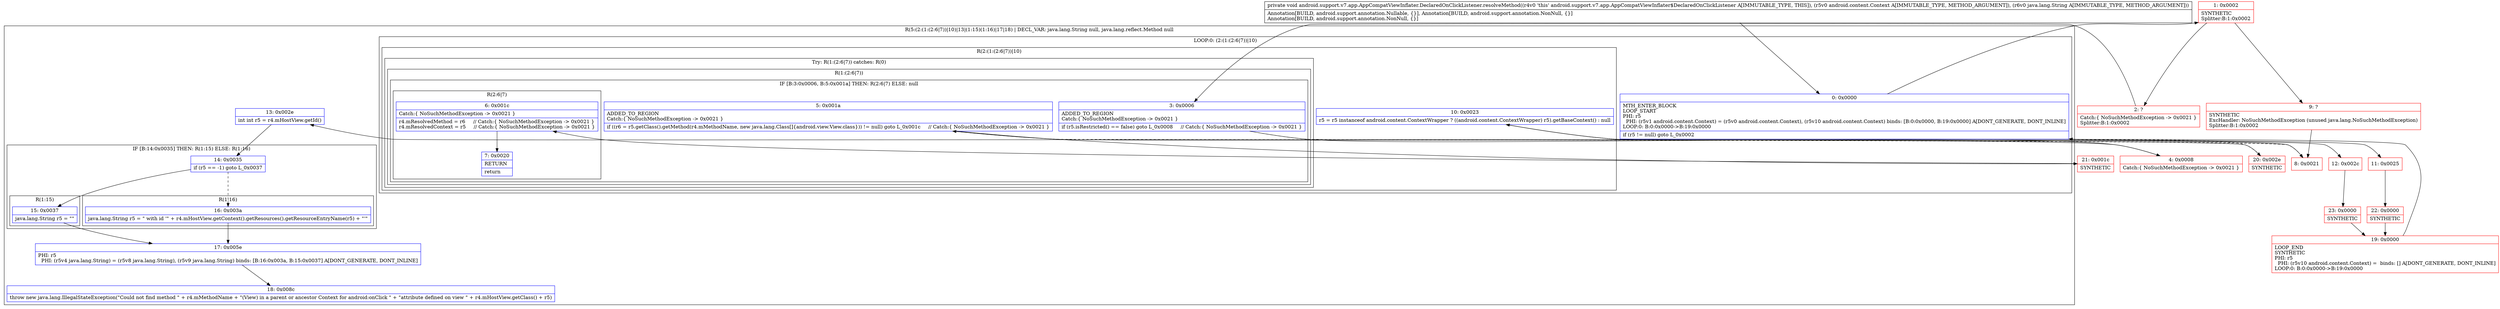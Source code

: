digraph "CFG forandroid.support.v7.app.AppCompatViewInflater.DeclaredOnClickListener.resolveMethod(Landroid\/content\/Context;Ljava\/lang\/String;)V" {
subgraph cluster_Region_1491586770 {
label = "R(5:(2:(1:(2:6|7))|10)|13|(1:15)(1:16)|17|18) | DECL_VAR: java.lang.String null, java.lang.reflect.Method null\l";
node [shape=record,color=blue];
subgraph cluster_LoopRegion_1565176629 {
label = "LOOP:0: (2:(1:(2:6|7))|10)";
node [shape=record,color=blue];
Node_0 [shape=record,label="{0\:\ 0x0000|MTH_ENTER_BLOCK\lLOOP_START\lPHI: r5 \l  PHI: (r5v1 android.content.Context) = (r5v0 android.content.Context), (r5v10 android.content.Context) binds: [B:0:0x0000, B:19:0x0000] A[DONT_GENERATE, DONT_INLINE]\lLOOP:0: B:0:0x0000\-\>B:19:0x0000\l|if (r5 != null) goto L_0x0002\l}"];
subgraph cluster_Region_128331020 {
label = "R(2:(1:(2:6|7))|10)";
node [shape=record,color=blue];
subgraph cluster_TryCatchRegion_1928971305 {
label = "Try: R(1:(2:6|7)) catches: R(0)";
node [shape=record,color=blue];
subgraph cluster_Region_2087027577 {
label = "R(1:(2:6|7))";
node [shape=record,color=blue];
subgraph cluster_IfRegion_1950242011 {
label = "IF [B:3:0x0006, B:5:0x001a] THEN: R(2:6|7) ELSE: null";
node [shape=record,color=blue];
Node_3 [shape=record,label="{3\:\ 0x0006|ADDED_TO_REGION\lCatch:\{ NoSuchMethodException \-\> 0x0021 \}\l|if (r5.isRestricted() == false) goto L_0x0008     \/\/ Catch:\{ NoSuchMethodException \-\> 0x0021 \}\l}"];
Node_5 [shape=record,label="{5\:\ 0x001a|ADDED_TO_REGION\lCatch:\{ NoSuchMethodException \-\> 0x0021 \}\l|if ((r6 = r5.getClass().getMethod(r4.mMethodName, new java.lang.Class[]\{android.view.View.class\})) != null) goto L_0x001c     \/\/ Catch:\{ NoSuchMethodException \-\> 0x0021 \}\l}"];
subgraph cluster_Region_1111939357 {
label = "R(2:6|7)";
node [shape=record,color=blue];
Node_6 [shape=record,label="{6\:\ 0x001c|Catch:\{ NoSuchMethodException \-\> 0x0021 \}\l|r4.mResolvedMethod = r6     \/\/ Catch:\{ NoSuchMethodException \-\> 0x0021 \}\lr4.mResolvedContext = r5     \/\/ Catch:\{ NoSuchMethodException \-\> 0x0021 \}\l}"];
Node_7 [shape=record,label="{7\:\ 0x0020|RETURN\l|return\l}"];
}
}
}
subgraph cluster_Region_2124584432 {
label = "R(0) | ExcHandler: NoSuchMethodException (unused java.lang.NoSuchMethodException)\l";
node [shape=record,color=blue];
}
}
Node_10 [shape=record,label="{10\:\ 0x0023|r5 = r5 instanceof android.content.ContextWrapper ? ((android.content.ContextWrapper) r5).getBaseContext() : null\l}"];
}
}
Node_13 [shape=record,label="{13\:\ 0x002e|int int r5 = r4.mHostView.getId()\l}"];
subgraph cluster_IfRegion_2068177666 {
label = "IF [B:14:0x0035] THEN: R(1:15) ELSE: R(1:16)";
node [shape=record,color=blue];
Node_14 [shape=record,label="{14\:\ 0x0035|if (r5 == \-1) goto L_0x0037\l}"];
subgraph cluster_Region_1957701848 {
label = "R(1:15)";
node [shape=record,color=blue];
Node_15 [shape=record,label="{15\:\ 0x0037|java.lang.String r5 = \"\"\l}"];
}
subgraph cluster_Region_1066374645 {
label = "R(1:16)";
node [shape=record,color=blue];
Node_16 [shape=record,label="{16\:\ 0x003a|java.lang.String r5 = \" with id '\" + r4.mHostView.getContext().getResources().getResourceEntryName(r5) + \"'\"\l}"];
}
}
Node_17 [shape=record,label="{17\:\ 0x005e|PHI: r5 \l  PHI: (r5v4 java.lang.String) = (r5v8 java.lang.String), (r5v9 java.lang.String) binds: [B:16:0x003a, B:15:0x0037] A[DONT_GENERATE, DONT_INLINE]\l}"];
Node_18 [shape=record,label="{18\:\ 0x008c|throw new java.lang.IllegalStateException(\"Could not find method \" + r4.mMethodName + \"(View) in a parent or ancestor Context for android:onClick \" + \"attribute defined on view \" + r4.mHostView.getClass() + r5)\l}"];
}
subgraph cluster_Region_2124584432 {
label = "R(0) | ExcHandler: NoSuchMethodException (unused java.lang.NoSuchMethodException)\l";
node [shape=record,color=blue];
}
Node_1 [shape=record,color=red,label="{1\:\ 0x0002|SYNTHETIC\lSplitter:B:1:0x0002\l}"];
Node_2 [shape=record,color=red,label="{2\:\ ?|Catch:\{ NoSuchMethodException \-\> 0x0021 \}\lSplitter:B:1:0x0002\l}"];
Node_4 [shape=record,color=red,label="{4\:\ 0x0008|Catch:\{ NoSuchMethodException \-\> 0x0021 \}\l}"];
Node_8 [shape=record,color=red,label="{8\:\ 0x0021}"];
Node_9 [shape=record,color=red,label="{9\:\ ?|SYNTHETIC\lExcHandler: NoSuchMethodException (unused java.lang.NoSuchMethodException)\lSplitter:B:1:0x0002\l}"];
Node_11 [shape=record,color=red,label="{11\:\ 0x0025}"];
Node_12 [shape=record,color=red,label="{12\:\ 0x002c}"];
Node_19 [shape=record,color=red,label="{19\:\ 0x0000|LOOP_END\lSYNTHETIC\lPHI: r5 \l  PHI: (r5v10 android.content.Context) =  binds: [] A[DONT_GENERATE, DONT_INLINE]\lLOOP:0: B:0:0x0000\-\>B:19:0x0000\l}"];
Node_20 [shape=record,color=red,label="{20\:\ 0x002e|SYNTHETIC\l}"];
Node_21 [shape=record,color=red,label="{21\:\ 0x001c|SYNTHETIC\l}"];
Node_22 [shape=record,color=red,label="{22\:\ 0x0000|SYNTHETIC\l}"];
Node_23 [shape=record,color=red,label="{23\:\ 0x0000|SYNTHETIC\l}"];
MethodNode[shape=record,label="{private void android.support.v7.app.AppCompatViewInflater.DeclaredOnClickListener.resolveMethod((r4v0 'this' android.support.v7.app.AppCompatViewInflater$DeclaredOnClickListener A[IMMUTABLE_TYPE, THIS]), (r5v0 android.content.Context A[IMMUTABLE_TYPE, METHOD_ARGUMENT]), (r6v0 java.lang.String A[IMMUTABLE_TYPE, METHOD_ARGUMENT]))  | Annotation[BUILD, android.support.annotation.Nullable, \{\}], Annotation[BUILD, android.support.annotation.NonNull, \{\}]\lAnnotation[BUILD, android.support.annotation.NonNull, \{\}]\l}"];
MethodNode -> Node_0;
Node_0 -> Node_1;
Node_0 -> Node_20[style=dashed];
Node_3 -> Node_4;
Node_3 -> Node_8[style=dashed];
Node_5 -> Node_8[style=dashed];
Node_5 -> Node_21;
Node_6 -> Node_7;
Node_10 -> Node_11;
Node_10 -> Node_12;
Node_13 -> Node_14;
Node_14 -> Node_15;
Node_14 -> Node_16[style=dashed];
Node_15 -> Node_17;
Node_16 -> Node_17;
Node_17 -> Node_18;
Node_1 -> Node_2;
Node_1 -> Node_9;
Node_2 -> Node_3;
Node_4 -> Node_5;
Node_8 -> Node_10;
Node_9 -> Node_8;
Node_11 -> Node_22;
Node_12 -> Node_23;
Node_19 -> Node_0;
Node_20 -> Node_13;
Node_21 -> Node_6;
Node_22 -> Node_19;
Node_23 -> Node_19;
}

